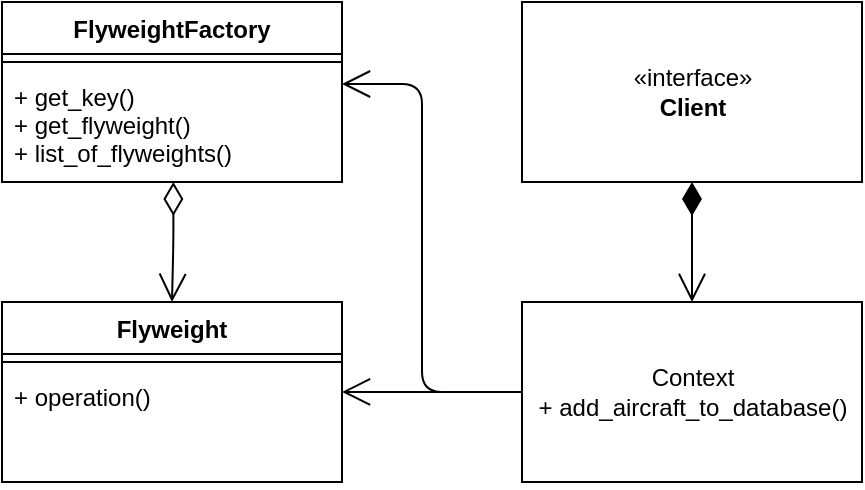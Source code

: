 <mxfile version="14.6.6" type="embed"><diagram id="0keiGXlnYVucIyCgg5cK" name="Page-1"><mxGraphModel dx="1065" dy="431" grid="1" gridSize="10" guides="1" tooltips="1" connect="1" arrows="1" fold="1" page="1" pageScale="1" pageWidth="850" pageHeight="1100" math="0" shadow="0"><root><mxCell id="0"/><mxCell id="1" parent="0"/><mxCell id="2" value="FlyweightFactory" style="swimlane;fontStyle=1;align=center;verticalAlign=top;childLayout=stackLayout;horizontal=1;startSize=26;horizontalStack=0;resizeParent=1;resizeParentMax=0;resizeLast=0;collapsible=1;marginBottom=0;" parent="1" vertex="1"><mxGeometry x="190" y="90" width="170" height="90" as="geometry"/></mxCell><mxCell id="4" value="" style="line;strokeWidth=1;fillColor=none;align=left;verticalAlign=middle;spacingTop=-1;spacingLeft=3;spacingRight=3;rotatable=0;labelPosition=right;points=[];portConstraint=eastwest;" parent="2" vertex="1"><mxGeometry y="26" width="170" height="8" as="geometry"/></mxCell><mxCell id="5" value="+ get_key()&#10;+ get_flyweight()&#10;+ list_of_flyweights()" style="text;strokeColor=none;fillColor=none;align=left;verticalAlign=top;spacingLeft=4;spacingRight=4;overflow=hidden;rotatable=0;points=[[0,0.5],[1,0.5]];portConstraint=eastwest;" parent="2" vertex="1"><mxGeometry y="34" width="170" height="56" as="geometry"/></mxCell><mxCell id="6" value="Flyweight" style="swimlane;fontStyle=1;align=center;verticalAlign=top;childLayout=stackLayout;horizontal=1;startSize=26;horizontalStack=0;resizeParent=1;resizeParentMax=0;resizeLast=0;collapsible=1;marginBottom=0;" parent="1" vertex="1"><mxGeometry x="190" y="240" width="170" height="90" as="geometry"/></mxCell><mxCell id="8" value="" style="line;strokeWidth=1;fillColor=none;align=left;verticalAlign=middle;spacingTop=-1;spacingLeft=3;spacingRight=3;rotatable=0;labelPosition=right;points=[];portConstraint=eastwest;" parent="6" vertex="1"><mxGeometry y="26" width="170" height="8" as="geometry"/></mxCell><mxCell id="9" value="+ operation()" style="text;strokeColor=none;fillColor=none;align=left;verticalAlign=top;spacingLeft=4;spacingRight=4;overflow=hidden;rotatable=0;points=[[0,0.5],[1,0.5]];portConstraint=eastwest;" parent="6" vertex="1"><mxGeometry y="34" width="170" height="56" as="geometry"/></mxCell><mxCell id="10" value="«interface»&lt;br&gt;&lt;b&gt;Client&lt;/b&gt;" style="html=1;" vertex="1" parent="1"><mxGeometry x="450" y="90" width="170" height="90" as="geometry"/></mxCell><mxCell id="11" value="Context&lt;br&gt;+ add_aircraft_to_database()" style="html=1;" vertex="1" parent="1"><mxGeometry x="450" y="240" width="170" height="90" as="geometry"/></mxCell><mxCell id="12" value="" style="endArrow=open;html=1;endSize=12;startArrow=diamondThin;startSize=14;startFill=0;edgeStyle=orthogonalEdgeStyle;align=left;verticalAlign=bottom;entryX=0.5;entryY=0;entryDx=0;entryDy=0;exitX=0.504;exitY=1;exitDx=0;exitDy=0;exitPerimeter=0;" edge="1" parent="1" source="5" target="6"><mxGeometry x="-1" y="3" relative="1" as="geometry"><mxPoint x="275" y="190" as="sourcePoint"/><mxPoint x="250" y="210" as="targetPoint"/></mxGeometry></mxCell><mxCell id="13" value="" style="endArrow=open;html=1;endSize=12;startArrow=diamondThin;startSize=14;startFill=1;edgeStyle=orthogonalEdgeStyle;align=left;verticalAlign=bottom;exitX=0.5;exitY=1;exitDx=0;exitDy=0;" edge="1" parent="1" source="10" target="11"><mxGeometry y="45" relative="1" as="geometry"><mxPoint x="535" y="200" as="sourcePoint"/><mxPoint x="720" y="200" as="targetPoint"/><Array as="points"/><mxPoint as="offset"/></mxGeometry></mxCell><mxCell id="14" value="" style="endArrow=open;endFill=1;endSize=12;html=1;exitX=0;exitY=0.5;exitDx=0;exitDy=0;entryX=1;entryY=0.196;entryDx=0;entryDy=0;entryPerimeter=0;" edge="1" parent="1" source="11" target="9"><mxGeometry width="160" relative="1" as="geometry"><mxPoint x="380" y="370" as="sourcePoint"/><mxPoint x="540" y="370" as="targetPoint"/></mxGeometry></mxCell><mxCell id="16" value="" style="endArrow=open;endFill=1;endSize=12;html=1;exitX=0;exitY=0.5;exitDx=0;exitDy=0;entryX=1;entryY=0.125;entryDx=0;entryDy=0;entryPerimeter=0;" edge="1" parent="1" source="11" target="5"><mxGeometry width="160" relative="1" as="geometry"><mxPoint x="430" y="370" as="sourcePoint"/><mxPoint x="590" y="370" as="targetPoint"/><Array as="points"><mxPoint x="400" y="285"/><mxPoint x="400" y="131"/></Array></mxGeometry></mxCell></root></mxGraphModel></diagram></mxfile>
